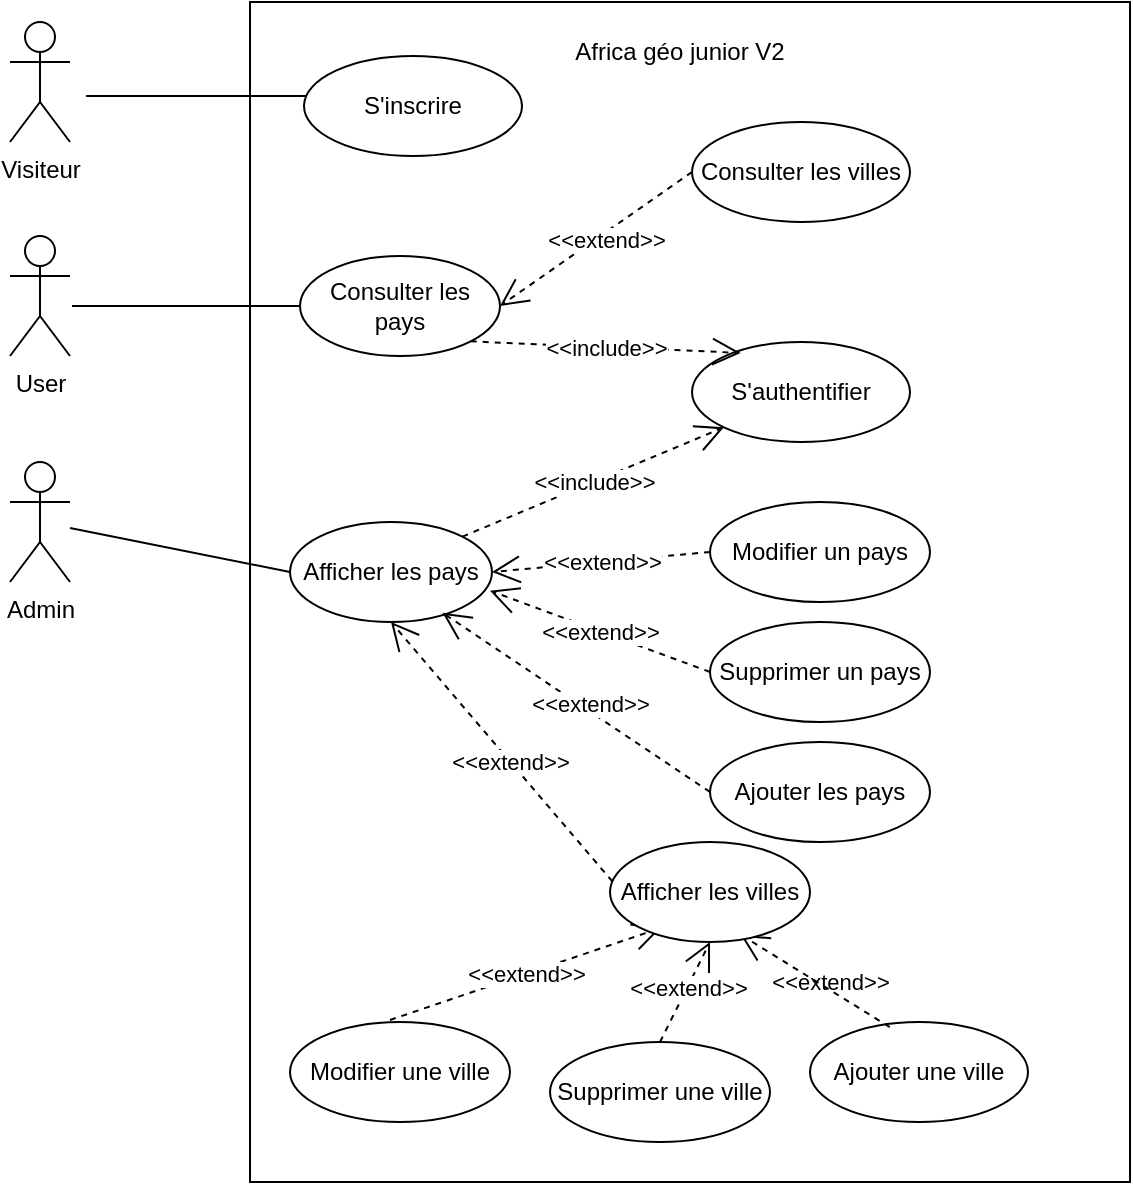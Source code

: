 <mxfile version="25.0.3">
  <diagram name="Page-1" id="SwG_BYQVnmV5JpmVGbV5">
    <mxGraphModel dx="1059" dy="595" grid="0" gridSize="10" guides="1" tooltips="1" connect="1" arrows="1" fold="1" page="0" pageScale="1" pageWidth="827" pageHeight="1169" math="0" shadow="0">
      <root>
        <mxCell id="0" />
        <mxCell id="1" parent="0" />
        <mxCell id="YPcBbTrCLu1PFGVpNxhR-8" value="" style="rounded=0;whiteSpace=wrap;html=1;" parent="1" vertex="1">
          <mxGeometry x="200" y="130" width="440" height="590" as="geometry" />
        </mxCell>
        <mxCell id="YPcBbTrCLu1PFGVpNxhR-9" value="Africa géo junior V2" style="text;html=1;align=center;verticalAlign=middle;whiteSpace=wrap;rounded=0;" parent="1" vertex="1">
          <mxGeometry x="350" y="140" width="130" height="30" as="geometry" />
        </mxCell>
        <mxCell id="YPcBbTrCLu1PFGVpNxhR-10" value="User" style="shape=umlActor;verticalLabelPosition=bottom;verticalAlign=top;html=1;outlineConnect=0;" parent="1" vertex="1">
          <mxGeometry x="80" y="247" width="30" height="60" as="geometry" />
        </mxCell>
        <mxCell id="YPcBbTrCLu1PFGVpNxhR-11" value="Admin" style="shape=umlActor;verticalLabelPosition=bottom;verticalAlign=top;html=1;outlineConnect=0;" parent="1" vertex="1">
          <mxGeometry x="80" y="360" width="30" height="60" as="geometry" />
        </mxCell>
        <mxCell id="YPcBbTrCLu1PFGVpNxhR-13" value="S&#39;authentifier" style="ellipse;whiteSpace=wrap;html=1;" parent="1" vertex="1">
          <mxGeometry x="421" y="300" width="109" height="50" as="geometry" />
        </mxCell>
        <mxCell id="YPcBbTrCLu1PFGVpNxhR-14" value="Consulter les pays" style="ellipse;whiteSpace=wrap;html=1;" parent="1" vertex="1">
          <mxGeometry x="225" y="257" width="100" height="50" as="geometry" />
        </mxCell>
        <mxCell id="YPcBbTrCLu1PFGVpNxhR-15" value="Consulter les villes" style="ellipse;whiteSpace=wrap;html=1;" parent="1" vertex="1">
          <mxGeometry x="421" y="190" width="109" height="50" as="geometry" />
        </mxCell>
        <mxCell id="YPcBbTrCLu1PFGVpNxhR-16" value="Afficher les pays" style="ellipse;whiteSpace=wrap;html=1;" parent="1" vertex="1">
          <mxGeometry x="220" y="390" width="101" height="50" as="geometry" />
        </mxCell>
        <mxCell id="YPcBbTrCLu1PFGVpNxhR-17" value="Modifier un pays" style="ellipse;whiteSpace=wrap;html=1;" parent="1" vertex="1">
          <mxGeometry x="430" y="380" width="110" height="50" as="geometry" />
        </mxCell>
        <mxCell id="YPcBbTrCLu1PFGVpNxhR-18" value="Supprimer un pays" style="ellipse;whiteSpace=wrap;html=1;" parent="1" vertex="1">
          <mxGeometry x="430" y="440" width="110" height="50" as="geometry" />
        </mxCell>
        <mxCell id="YPcBbTrCLu1PFGVpNxhR-19" value="Ajouter les pays" style="ellipse;whiteSpace=wrap;html=1;" parent="1" vertex="1">
          <mxGeometry x="430" y="500" width="110" height="50" as="geometry" />
        </mxCell>
        <mxCell id="YPcBbTrCLu1PFGVpNxhR-21" value="Ajouter une ville" style="ellipse;whiteSpace=wrap;html=1;" parent="1" vertex="1">
          <mxGeometry x="480" y="640" width="109" height="50" as="geometry" />
        </mxCell>
        <mxCell id="YPcBbTrCLu1PFGVpNxhR-22" value="Supprimer une ville" style="ellipse;whiteSpace=wrap;html=1;" parent="1" vertex="1">
          <mxGeometry x="350" y="650" width="110" height="50" as="geometry" />
        </mxCell>
        <mxCell id="YPcBbTrCLu1PFGVpNxhR-23" value="Modifier une ville" style="ellipse;whiteSpace=wrap;html=1;" parent="1" vertex="1">
          <mxGeometry x="220" y="640" width="110" height="50" as="geometry" />
        </mxCell>
        <mxCell id="YPcBbTrCLu1PFGVpNxhR-24" value="" style="endArrow=none;html=1;rounded=0;entryX=0;entryY=0.5;entryDx=0;entryDy=0;" parent="1" source="YPcBbTrCLu1PFGVpNxhR-11" target="YPcBbTrCLu1PFGVpNxhR-16" edge="1">
          <mxGeometry width="50" height="50" relative="1" as="geometry">
            <mxPoint x="120" y="500" as="sourcePoint" />
            <mxPoint x="170" y="430" as="targetPoint" />
            <Array as="points" />
          </mxGeometry>
        </mxCell>
        <mxCell id="YPcBbTrCLu1PFGVpNxhR-27" value="" style="endArrow=none;html=1;rounded=0;entryX=0;entryY=0.5;entryDx=0;entryDy=0;" parent="1" target="YPcBbTrCLu1PFGVpNxhR-14" edge="1">
          <mxGeometry width="50" height="50" relative="1" as="geometry">
            <mxPoint x="111" y="282" as="sourcePoint" />
            <mxPoint x="230" y="190" as="targetPoint" />
            <Array as="points" />
          </mxGeometry>
        </mxCell>
        <mxCell id="YPcBbTrCLu1PFGVpNxhR-28" value="&amp;lt;&amp;lt;extend&amp;gt;&amp;gt;" style="endArrow=open;endSize=12;dashed=1;html=1;rounded=0;entryX=1;entryY=0.5;entryDx=0;entryDy=0;exitX=0;exitY=0.5;exitDx=0;exitDy=0;" parent="1" source="YPcBbTrCLu1PFGVpNxhR-15" target="YPcBbTrCLu1PFGVpNxhR-14" edge="1">
          <mxGeometry x="-0.062" y="3" width="160" relative="1" as="geometry">
            <mxPoint x="390" y="229.5" as="sourcePoint" />
            <mxPoint x="550" y="229.5" as="targetPoint" />
            <mxPoint as="offset" />
          </mxGeometry>
        </mxCell>
        <mxCell id="YPcBbTrCLu1PFGVpNxhR-32" value="&amp;lt;&amp;lt;extend&amp;gt;&amp;gt;" style="endArrow=open;endSize=12;dashed=1;html=1;rounded=0;entryX=0.5;entryY=1;entryDx=0;entryDy=0;exitX=0.012;exitY=0.395;exitDx=0;exitDy=0;exitPerimeter=0;" parent="1" source="YPcBbTrCLu1PFGVpNxhR-20" target="YPcBbTrCLu1PFGVpNxhR-16" edge="1">
          <mxGeometry x="-0.074" width="160" relative="1" as="geometry">
            <mxPoint x="378.48" y="563.32" as="sourcePoint" />
            <mxPoint x="279.996" y="430.0" as="targetPoint" />
            <mxPoint as="offset" />
          </mxGeometry>
        </mxCell>
        <mxCell id="YPcBbTrCLu1PFGVpNxhR-33" value="&amp;lt;&amp;lt;extend&amp;gt;&amp;gt;" style="endArrow=open;endSize=12;dashed=1;html=1;rounded=0;entryX=0.99;entryY=0.687;entryDx=0;entryDy=0;exitX=0;exitY=0.5;exitDx=0;exitDy=0;entryPerimeter=0;" parent="1" source="YPcBbTrCLu1PFGVpNxhR-18" target="YPcBbTrCLu1PFGVpNxhR-16" edge="1">
          <mxGeometry width="160" relative="1" as="geometry">
            <mxPoint x="371" y="370" as="sourcePoint" />
            <mxPoint x="311" y="420.5" as="targetPoint" />
          </mxGeometry>
        </mxCell>
        <mxCell id="YPcBbTrCLu1PFGVpNxhR-34" value="&amp;lt;&amp;lt;extend&amp;gt;&amp;gt;" style="endArrow=open;endSize=12;dashed=1;html=1;rounded=0;exitX=0;exitY=0.5;exitDx=0;exitDy=0;entryX=0.755;entryY=0.908;entryDx=0;entryDy=0;entryPerimeter=0;" parent="1" source="YPcBbTrCLu1PFGVpNxhR-19" target="YPcBbTrCLu1PFGVpNxhR-16" edge="1">
          <mxGeometry x="-0.087" y="-2" width="160" relative="1" as="geometry">
            <mxPoint x="381" y="360" as="sourcePoint" />
            <mxPoint x="310" y="420" as="targetPoint" />
            <mxPoint y="-1" as="offset" />
          </mxGeometry>
        </mxCell>
        <mxCell id="YPcBbTrCLu1PFGVpNxhR-35" value="&amp;lt;&amp;lt;extend&amp;gt;&amp;gt;" style="endArrow=open;endSize=12;dashed=1;html=1;rounded=0;entryX=1;entryY=0.5;entryDx=0;entryDy=0;exitX=0;exitY=0.5;exitDx=0;exitDy=0;" parent="1" source="YPcBbTrCLu1PFGVpNxhR-17" target="YPcBbTrCLu1PFGVpNxhR-16" edge="1">
          <mxGeometry width="160" relative="1" as="geometry">
            <mxPoint x="400" y="470" as="sourcePoint" />
            <mxPoint x="321" y="430.5" as="targetPoint" />
          </mxGeometry>
        </mxCell>
        <mxCell id="YPcBbTrCLu1PFGVpNxhR-37" value="&amp;lt;&amp;lt;extend&amp;gt;&amp;gt;" style="endArrow=open;endSize=12;dashed=1;html=1;rounded=0;entryX=0.256;entryY=0.858;entryDx=0;entryDy=0;entryPerimeter=0;" parent="1" target="YPcBbTrCLu1PFGVpNxhR-20" edge="1">
          <mxGeometry width="160" relative="1" as="geometry">
            <mxPoint x="270" y="639" as="sourcePoint" />
            <mxPoint x="430" y="639" as="targetPoint" />
          </mxGeometry>
        </mxCell>
        <mxCell id="YPcBbTrCLu1PFGVpNxhR-38" value="&amp;lt;&amp;lt;extend&amp;gt;&amp;gt;" style="endArrow=open;endSize=12;dashed=1;html=1;rounded=0;entryX=0.652;entryY=0.925;entryDx=0;entryDy=0;entryPerimeter=0;" parent="1" source="YPcBbTrCLu1PFGVpNxhR-20" edge="1">
          <mxGeometry x="-1" y="36" width="160" relative="1" as="geometry">
            <mxPoint x="482.67" y="640" as="sourcePoint" />
            <mxPoint x="450.002" y="582" as="targetPoint" />
            <mxPoint x="31" y="-3" as="offset" />
          </mxGeometry>
        </mxCell>
        <mxCell id="YPcBbTrCLu1PFGVpNxhR-39" value="&amp;lt;&amp;lt;extend&amp;gt;&amp;gt;" style="endArrow=open;endSize=12;dashed=1;html=1;rounded=0;entryX=0.5;entryY=1;entryDx=0;entryDy=0;exitX=0.5;exitY=0;exitDx=0;exitDy=0;" parent="1" source="YPcBbTrCLu1PFGVpNxhR-22" target="YPcBbTrCLu1PFGVpNxhR-20" edge="1">
          <mxGeometry x="0.086" width="160" relative="1" as="geometry">
            <mxPoint x="380" y="640" as="sourcePoint" />
            <mxPoint x="430" y="584" as="targetPoint" />
            <Array as="points" />
            <mxPoint as="offset" />
          </mxGeometry>
        </mxCell>
        <mxCell id="YPcBbTrCLu1PFGVpNxhR-41" value="&amp;lt;&amp;lt;include&amp;gt;&amp;gt;" style="endArrow=open;endSize=12;dashed=1;html=1;rounded=0;entryX=0.223;entryY=0.109;entryDx=0;entryDy=0;exitX=1;exitY=1;exitDx=0;exitDy=0;entryPerimeter=0;" parent="1" source="YPcBbTrCLu1PFGVpNxhR-14" target="YPcBbTrCLu1PFGVpNxhR-13" edge="1">
          <mxGeometry width="160" relative="1" as="geometry">
            <mxPoint x="321" y="290" as="sourcePoint" />
            <mxPoint x="481" y="290" as="targetPoint" />
          </mxGeometry>
        </mxCell>
        <mxCell id="YPcBbTrCLu1PFGVpNxhR-42" value="&amp;lt;&amp;lt;include&amp;gt;&amp;gt;" style="endArrow=open;endSize=12;dashed=1;html=1;rounded=0;entryX=0;entryY=1;entryDx=0;entryDy=0;exitX=1;exitY=0;exitDx=0;exitDy=0;" parent="1" source="YPcBbTrCLu1PFGVpNxhR-16" target="YPcBbTrCLu1PFGVpNxhR-13" edge="1">
          <mxGeometry width="160" relative="1" as="geometry">
            <mxPoint x="331" y="300" as="sourcePoint" />
            <mxPoint x="401" y="330" as="targetPoint" />
          </mxGeometry>
        </mxCell>
        <mxCell id="YPcBbTrCLu1PFGVpNxhR-48" value="" style="endArrow=open;endSize=12;dashed=1;html=1;rounded=0;entryX=0.652;entryY=0.925;entryDx=0;entryDy=0;entryPerimeter=0;exitX=0.366;exitY=0.051;exitDx=0;exitDy=0;exitPerimeter=0;" parent="1" source="YPcBbTrCLu1PFGVpNxhR-21" target="YPcBbTrCLu1PFGVpNxhR-20" edge="1">
          <mxGeometry x="-0.185" y="-1" width="160" relative="1" as="geometry">
            <mxPoint x="482.67" y="640" as="sourcePoint" />
            <mxPoint x="450.002" y="582" as="targetPoint" />
            <mxPoint as="offset" />
          </mxGeometry>
        </mxCell>
        <mxCell id="YPcBbTrCLu1PFGVpNxhR-20" value="Afficher les villes" style="ellipse;whiteSpace=wrap;html=1;" parent="1" vertex="1">
          <mxGeometry x="380" y="550" width="100" height="50" as="geometry" />
        </mxCell>
        <mxCell id="1Jjn_9I70245XloKFYGl-1" value="Visiteur" style="shape=umlActor;verticalLabelPosition=bottom;verticalAlign=top;html=1;outlineConnect=0;" vertex="1" parent="1">
          <mxGeometry x="80" y="140" width="30" height="60" as="geometry" />
        </mxCell>
        <mxCell id="1Jjn_9I70245XloKFYGl-2" value="" style="endArrow=none;html=1;rounded=0;entryX=0;entryY=0.5;entryDx=0;entryDy=0;" edge="1" parent="1">
          <mxGeometry width="50" height="50" relative="1" as="geometry">
            <mxPoint x="118" y="177" as="sourcePoint" />
            <mxPoint x="232" y="177" as="targetPoint" />
            <Array as="points" />
          </mxGeometry>
        </mxCell>
        <mxCell id="1Jjn_9I70245XloKFYGl-3" value="S&#39;inscrire" style="ellipse;whiteSpace=wrap;html=1;" vertex="1" parent="1">
          <mxGeometry x="227" y="157" width="109" height="50" as="geometry" />
        </mxCell>
      </root>
    </mxGraphModel>
  </diagram>
</mxfile>
